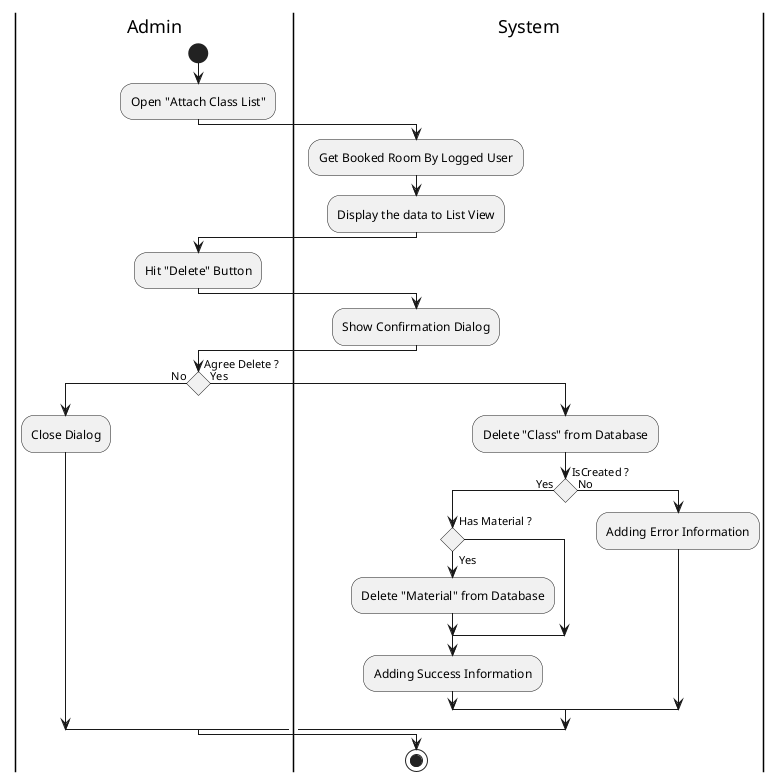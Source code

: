 @startuml UnbookingClass

skinparam ConditionEndStyle hline
skinparam conditionStyle diamond
skinparam Monochrome true
skinparam Shadowing false

|Admin|
start
:Open "Attach Class List";

|System|
:Get Booked Room By Logged User;
:Display the data to List View;

|Admin|
:Hit "Delete" Button;

|System|
:Show Confirmation Dialog;

|Admin|
if (Agree Delete ?) then (No)
    :Close Dialog;
else (Yes)
    |System|
    :Delete "Class" from Database;
    if (IsCreated ?) then (Yes)
        if (Has Material ?) then (Yes)
            :Delete "Material" from Database;
        endif
        :Adding Success Information;
    else (No)
        :Adding Error Information;
    endif
endif
stop

@enduml